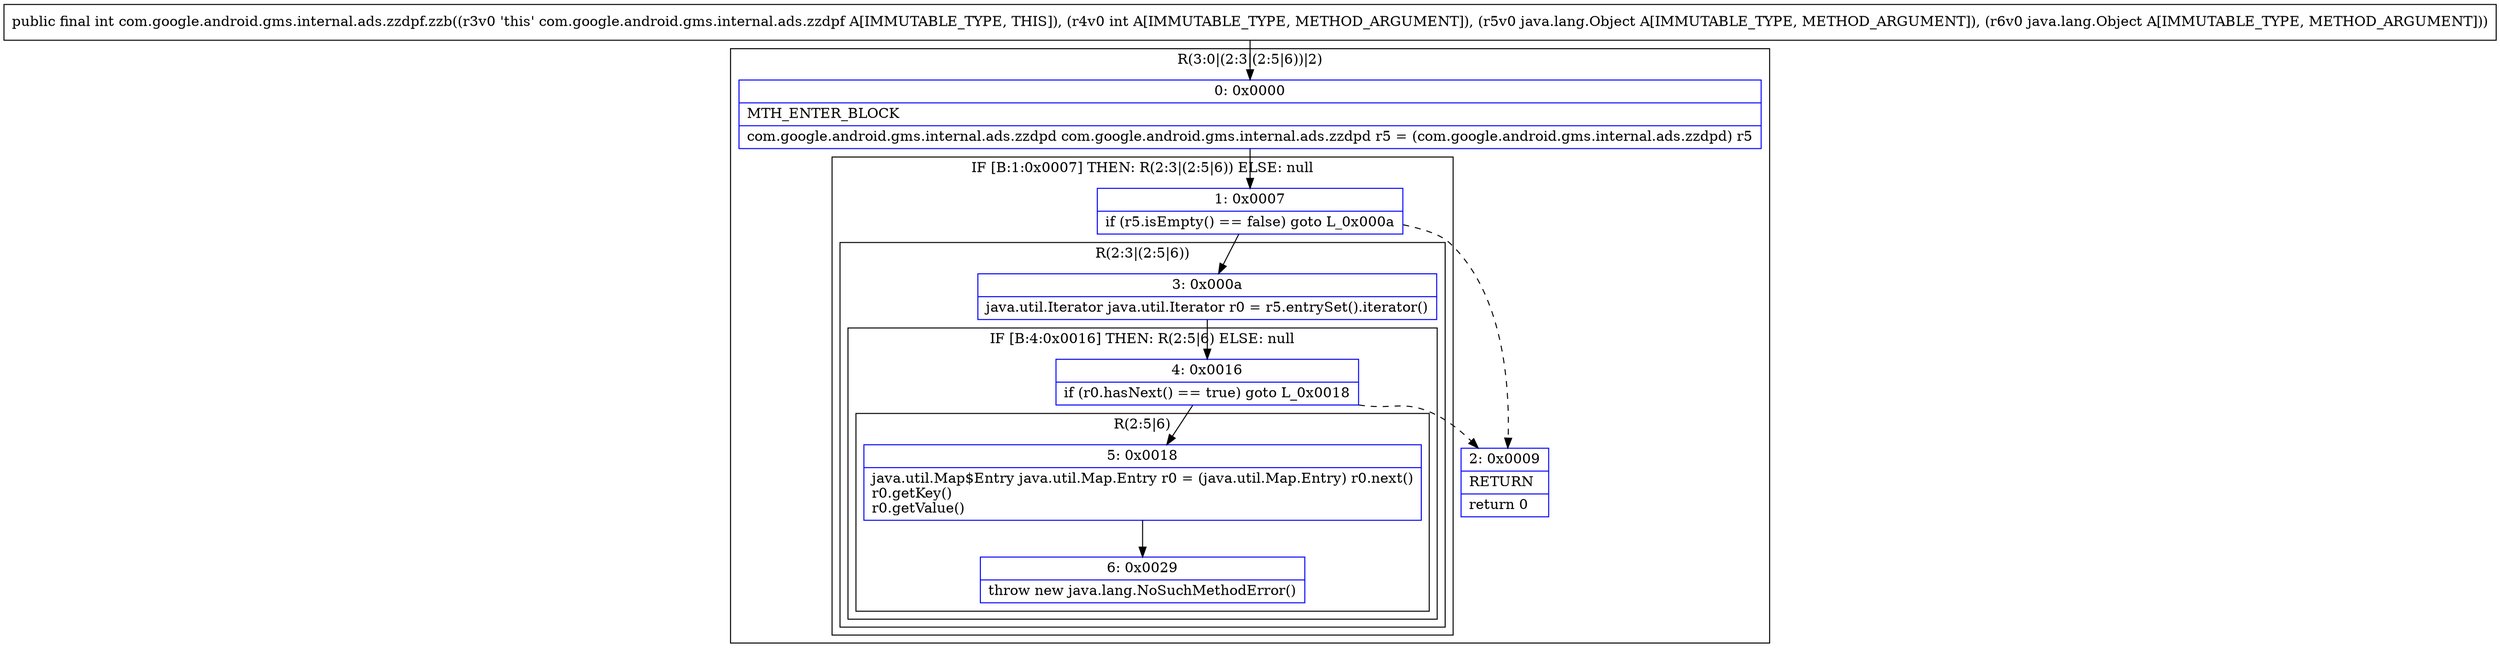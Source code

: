 digraph "CFG forcom.google.android.gms.internal.ads.zzdpf.zzb(ILjava\/lang\/Object;Ljava\/lang\/Object;)I" {
subgraph cluster_Region_603331287 {
label = "R(3:0|(2:3|(2:5|6))|2)";
node [shape=record,color=blue];
Node_0 [shape=record,label="{0\:\ 0x0000|MTH_ENTER_BLOCK\l|com.google.android.gms.internal.ads.zzdpd com.google.android.gms.internal.ads.zzdpd r5 = (com.google.android.gms.internal.ads.zzdpd) r5\l}"];
subgraph cluster_IfRegion_1807577631 {
label = "IF [B:1:0x0007] THEN: R(2:3|(2:5|6)) ELSE: null";
node [shape=record,color=blue];
Node_1 [shape=record,label="{1\:\ 0x0007|if (r5.isEmpty() == false) goto L_0x000a\l}"];
subgraph cluster_Region_1748071028 {
label = "R(2:3|(2:5|6))";
node [shape=record,color=blue];
Node_3 [shape=record,label="{3\:\ 0x000a|java.util.Iterator java.util.Iterator r0 = r5.entrySet().iterator()\l}"];
subgraph cluster_IfRegion_737446068 {
label = "IF [B:4:0x0016] THEN: R(2:5|6) ELSE: null";
node [shape=record,color=blue];
Node_4 [shape=record,label="{4\:\ 0x0016|if (r0.hasNext() == true) goto L_0x0018\l}"];
subgraph cluster_Region_952573887 {
label = "R(2:5|6)";
node [shape=record,color=blue];
Node_5 [shape=record,label="{5\:\ 0x0018|java.util.Map$Entry java.util.Map.Entry r0 = (java.util.Map.Entry) r0.next()\lr0.getKey()\lr0.getValue()\l}"];
Node_6 [shape=record,label="{6\:\ 0x0029|throw new java.lang.NoSuchMethodError()\l}"];
}
}
}
}
Node_2 [shape=record,label="{2\:\ 0x0009|RETURN\l|return 0\l}"];
}
MethodNode[shape=record,label="{public final int com.google.android.gms.internal.ads.zzdpf.zzb((r3v0 'this' com.google.android.gms.internal.ads.zzdpf A[IMMUTABLE_TYPE, THIS]), (r4v0 int A[IMMUTABLE_TYPE, METHOD_ARGUMENT]), (r5v0 java.lang.Object A[IMMUTABLE_TYPE, METHOD_ARGUMENT]), (r6v0 java.lang.Object A[IMMUTABLE_TYPE, METHOD_ARGUMENT])) }"];
MethodNode -> Node_0;
Node_0 -> Node_1;
Node_1 -> Node_2[style=dashed];
Node_1 -> Node_3;
Node_3 -> Node_4;
Node_4 -> Node_2[style=dashed];
Node_4 -> Node_5;
Node_5 -> Node_6;
}

